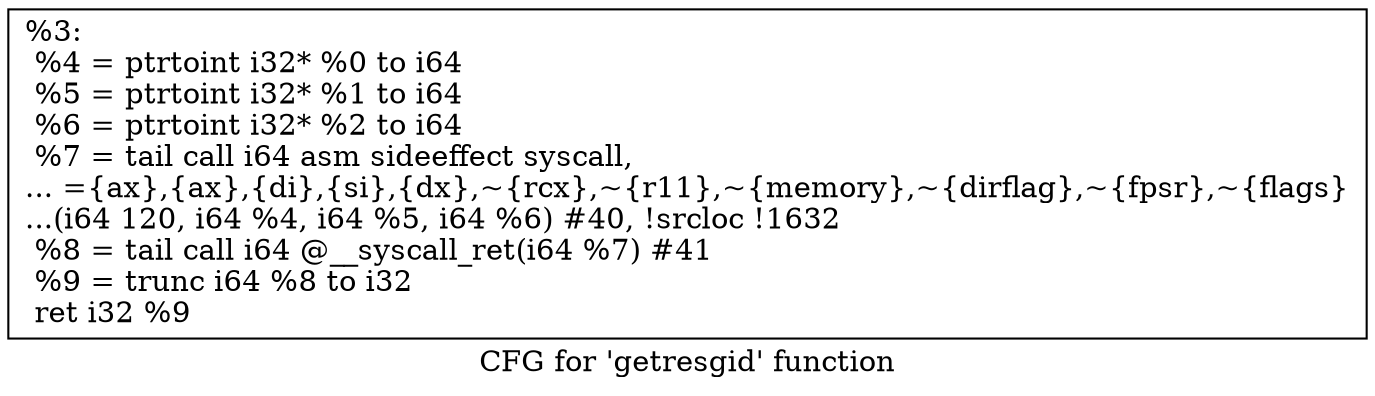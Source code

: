digraph "CFG for 'getresgid' function" {
	label="CFG for 'getresgid' function";

	Node0x1ab7300 [shape=record,label="{%3:\l  %4 = ptrtoint i32* %0 to i64\l  %5 = ptrtoint i32* %1 to i64\l  %6 = ptrtoint i32* %2 to i64\l  %7 = tail call i64 asm sideeffect syscall,\l... =\{ax\},\{ax\},\{di\},\{si\},\{dx\},~\{rcx\},~\{r11\},~\{memory\},~\{dirflag\},~\{fpsr\},~\{flags\}\l...(i64 120, i64 %4, i64 %5, i64 %6) #40, !srcloc !1632\l  %8 = tail call i64 @__syscall_ret(i64 %7) #41\l  %9 = trunc i64 %8 to i32\l  ret i32 %9\l}"];
}

